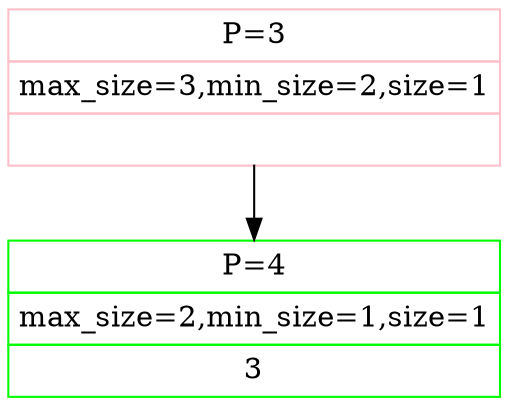 digraph G {
INT_3[shape=plain color=pink label=<<TABLE BORDER="0" CELLBORDER="1" CELLSPACING="0" CELLPADDING="4">
<TR><TD COLSPAN="1">P=3</TD></TR>
<TR><TD COLSPAN="1">max_size=3,min_size=2,size=1</TD></TR>
<TR><TD PORT="p4"> </TD>
</TR></TABLE>>];
LEAF_4[shape=plain color=green label=<<TABLE BORDER="0" CELLBORDER="1" CELLSPACING="0" CELLPADDING="4">
<TR><TD COLSPAN="1">P=4</TD></TR>
<TR><TD COLSPAN="1">max_size=2,min_size=1,size=1</TD></TR>
<TR><TD>3</TD>
</TR></TABLE>>];
INT_3:p4 -> LEAF_4;
}
